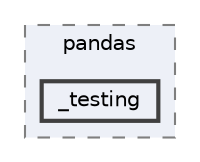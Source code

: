 digraph "/home/jam/Research/IRES-2025/dev/src/llm-scripts/testing/hypothesis-testing/hyp-env/lib/python3.12/site-packages/pandas/_testing"
{
 // LATEX_PDF_SIZE
  bgcolor="transparent";
  edge [fontname=Helvetica,fontsize=10,labelfontname=Helvetica,labelfontsize=10];
  node [fontname=Helvetica,fontsize=10,shape=box,height=0.2,width=0.4];
  compound=true
  subgraph clusterdir_5c0b22d2391c9e6a1f2a40dde4e8dc94 {
    graph [ bgcolor="#edf0f7", pencolor="grey50", label="pandas", fontname=Helvetica,fontsize=10 style="filled,dashed", URL="dir_5c0b22d2391c9e6a1f2a40dde4e8dc94.html",tooltip=""]
  dir_40c6f872ef1ccc6649376dfb7dca1521 [label="_testing", fillcolor="#edf0f7", color="grey25", style="filled,bold", URL="dir_40c6f872ef1ccc6649376dfb7dca1521.html",tooltip=""];
  }
}
